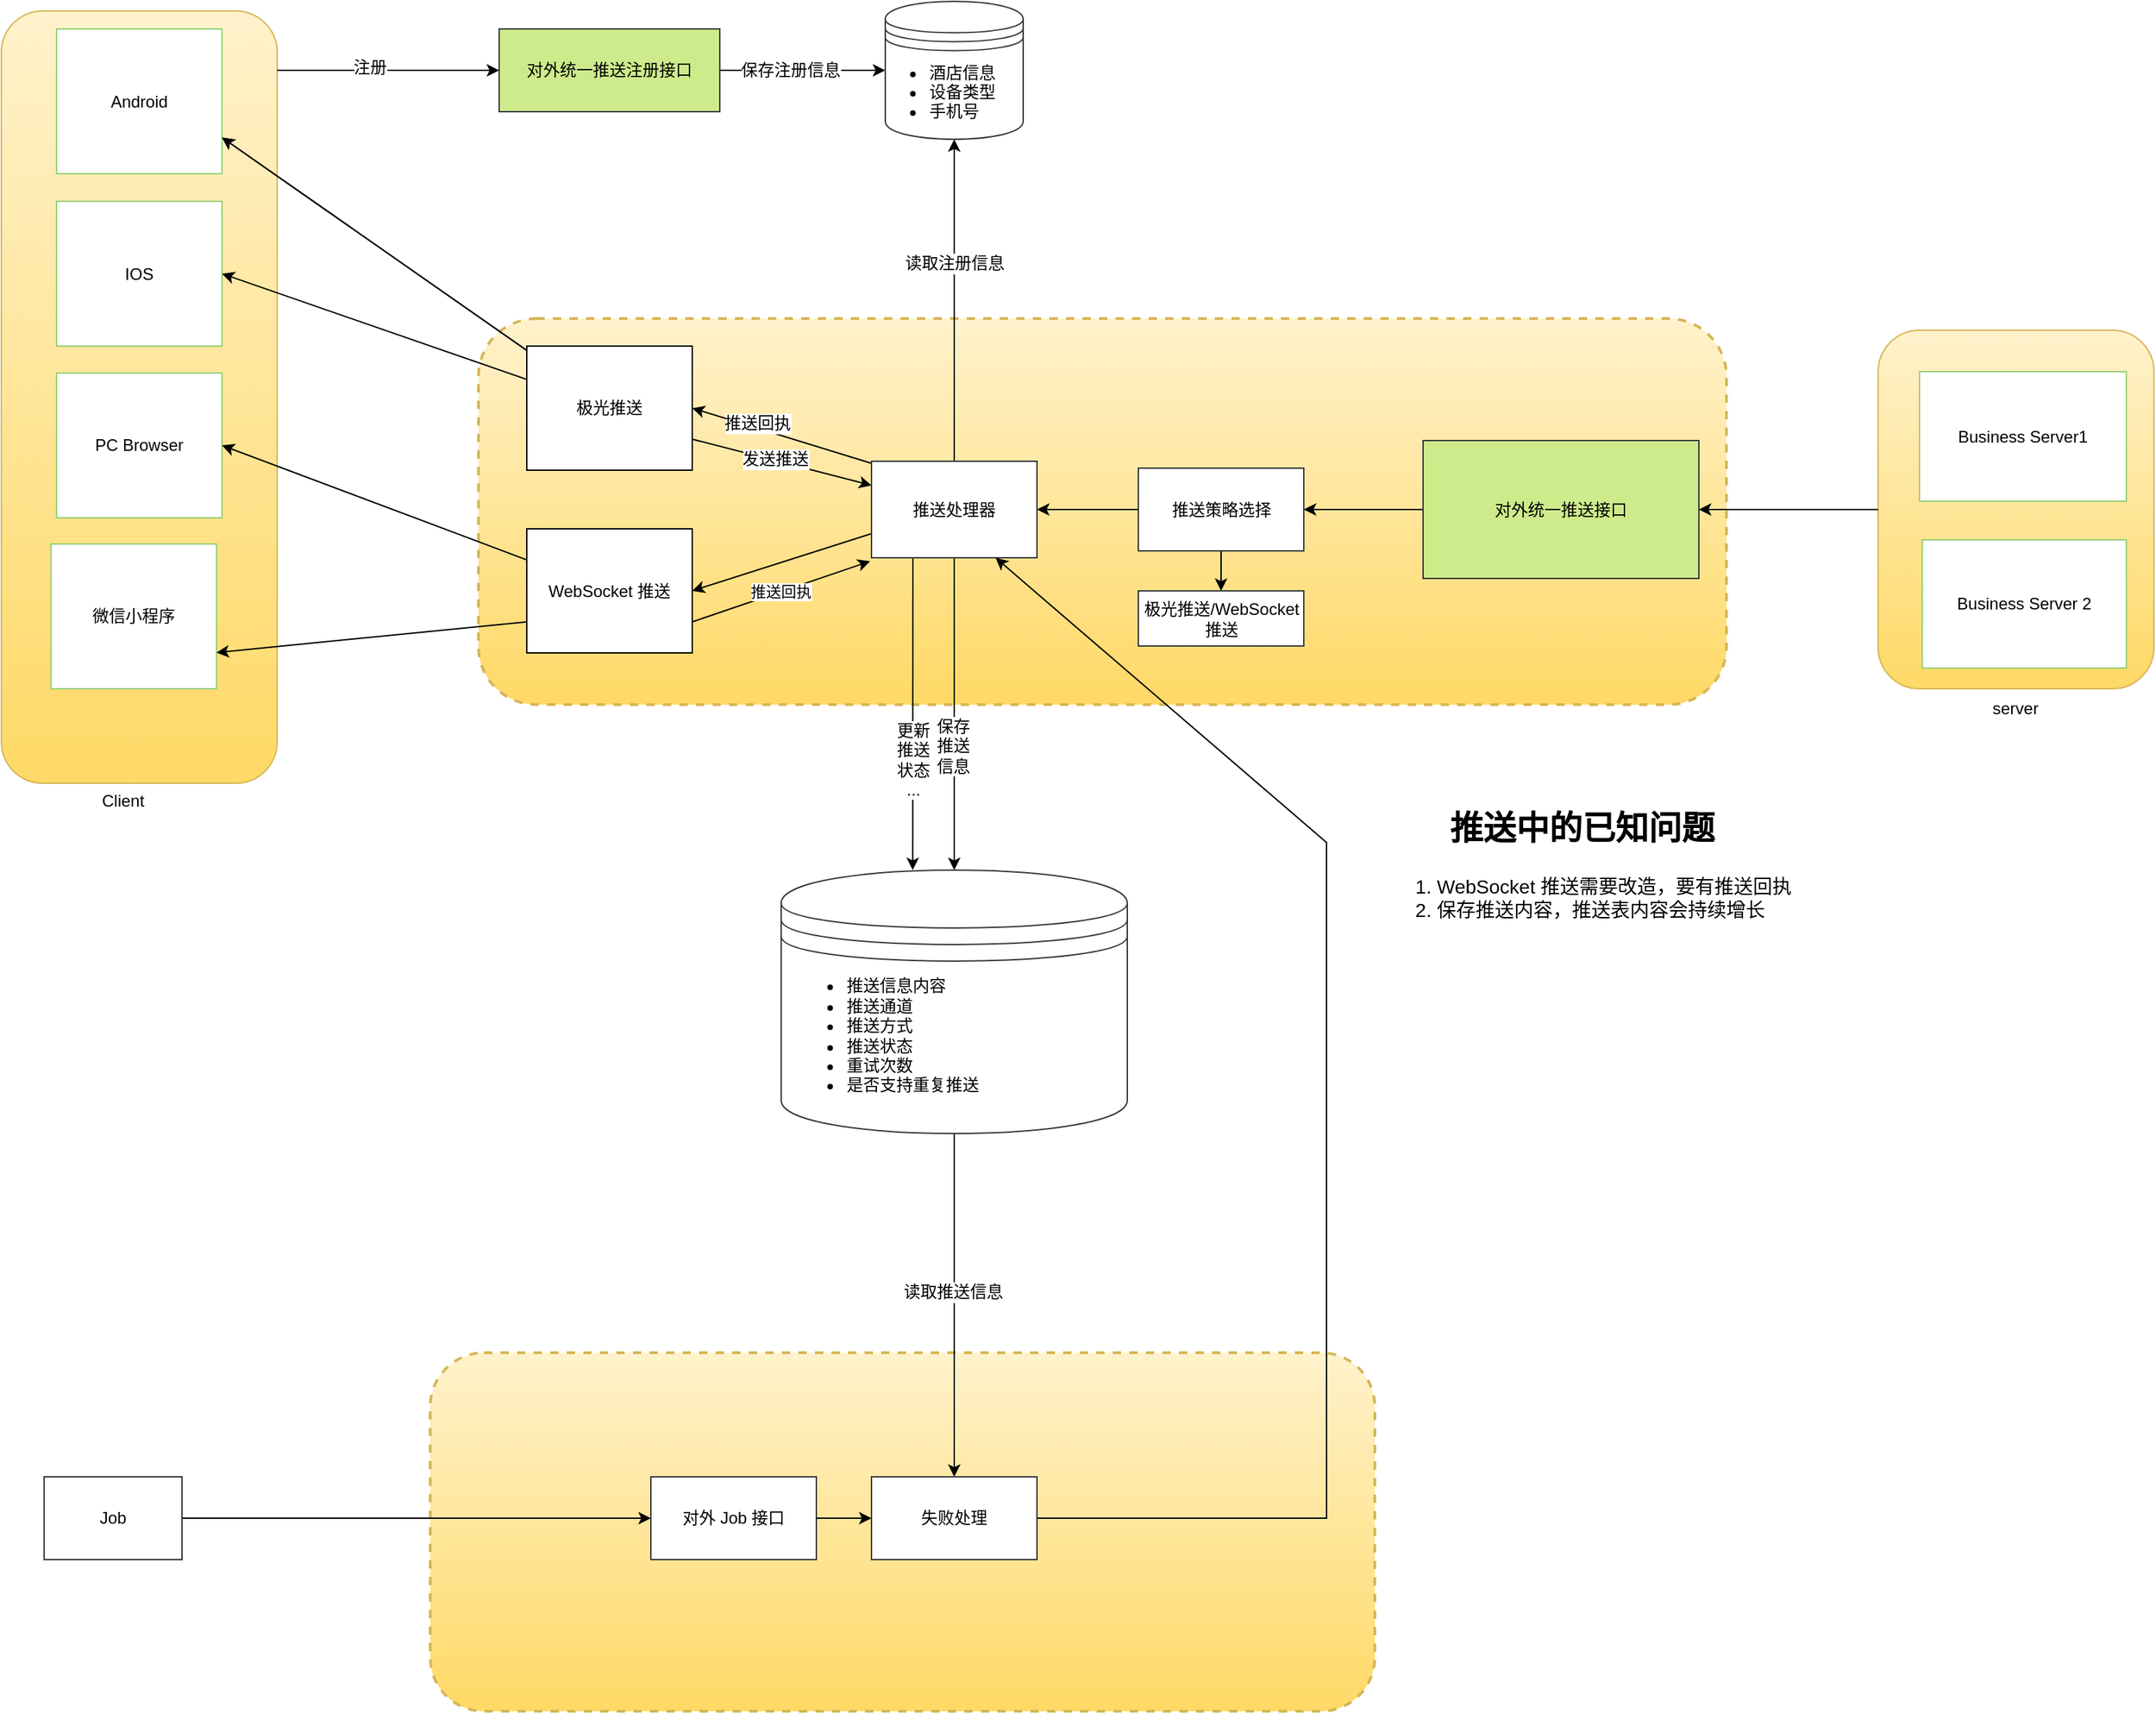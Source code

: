 <mxfile version="10.6.0" type="github"><diagram id="odBI25PlSyBBC4IZ4DZ2" name="第 1 页"><mxGraphModel dx="1378" dy="671" grid="1" gridSize="10" guides="1" tooltips="1" connect="1" arrows="1" fold="1" page="1" pageScale="1" pageWidth="4681" pageHeight="3300" math="0" shadow="0"><root><mxCell id="0"/><mxCell id="1" parent="0"/><mxCell id="6Z6gUu1seezYZleyUaOv-29" value="" style="group" vertex="1" connectable="0" parent="1"><mxGeometry x="19" y="77" width="200" height="560" as="geometry"/></mxCell><mxCell id="6Z6gUu1seezYZleyUaOv-28" value="" style="rounded=1;whiteSpace=wrap;html=1;strokeColor=#d6b656;strokeWidth=1;fillColor=#fff2cc;gradientColor=#ffd966;" vertex="1" parent="6Z6gUu1seezYZleyUaOv-29"><mxGeometry width="200" height="560" as="geometry"/></mxCell><mxCell id="6Z6gUu1seezYZleyUaOv-25" value="Android" style="rounded=0;whiteSpace=wrap;html=1;strokeColor=#97D077;strokeWidth=1;gradientColor=none;" vertex="1" parent="6Z6gUu1seezYZleyUaOv-29"><mxGeometry x="40" y="13" width="120" height="105" as="geometry"/></mxCell><mxCell id="6Z6gUu1seezYZleyUaOv-26" value="IOS" style="rounded=0;whiteSpace=wrap;html=1;strokeColor=#97D077;strokeWidth=1;gradientColor=none;" vertex="1" parent="6Z6gUu1seezYZleyUaOv-29"><mxGeometry x="40" y="138" width="120" height="105" as="geometry"/></mxCell><mxCell id="6Z6gUu1seezYZleyUaOv-27" value="PC Browser" style="rounded=0;whiteSpace=wrap;html=1;strokeColor=#97D077;strokeWidth=1;gradientColor=none;" vertex="1" parent="6Z6gUu1seezYZleyUaOv-29"><mxGeometry x="40" y="262.5" width="120" height="105" as="geometry"/></mxCell><mxCell id="6Z6gUu1seezYZleyUaOv-103" value="微信小程序" style="rounded=0;whiteSpace=wrap;html=1;strokeColor=#97D077;strokeWidth=1;gradientColor=none;" vertex="1" parent="6Z6gUu1seezYZleyUaOv-29"><mxGeometry x="36" y="386.5" width="120" height="105" as="geometry"/></mxCell><mxCell id="6Z6gUu1seezYZleyUaOv-65" value="" style="rounded=1;whiteSpace=wrap;html=1;strokeColor=#d6b656;strokeWidth=2;fillColor=#fff2cc;gradientColor=#ffd966;dashed=1;" vertex="1" parent="1"><mxGeometry x="330" y="1050" width="685" height="260" as="geometry"/></mxCell><mxCell id="6Z6gUu1seezYZleyUaOv-37" value="" style="rounded=1;whiteSpace=wrap;html=1;strokeColor=#d6b656;strokeWidth=2;fillColor=#fff2cc;gradientColor=#ffd966;dashed=1;" vertex="1" parent="1"><mxGeometry x="365" y="300" width="905" height="280" as="geometry"/></mxCell><mxCell id="6Z6gUu1seezYZleyUaOv-56" style="edgeStyle=none;rounded=0;orthogonalLoop=1;jettySize=auto;html=1;entryX=0.38;entryY=0;entryDx=0;entryDy=0;entryPerimeter=0;exitX=0.25;exitY=1;exitDx=0;exitDy=0;" edge="1" parent="1" source="6Z6gUu1seezYZleyUaOv-47" target="6Z6gUu1seezYZleyUaOv-55"><mxGeometry relative="1" as="geometry"><mxPoint x="878" y="475" as="sourcePoint"/><mxPoint x="878" y="716" as="targetPoint"/></mxGeometry></mxCell><mxCell id="6Z6gUu1seezYZleyUaOv-101" value="更新&lt;br&gt;推送&lt;br&gt;状态&lt;br&gt;...&lt;br&gt;" style="text;html=1;resizable=0;points=[];align=center;verticalAlign=middle;labelBackgroundColor=#ffffff;" vertex="1" connectable="0" parent="6Z6gUu1seezYZleyUaOv-56"><mxGeometry y="-1" relative="1" as="geometry"><mxPoint x="0.5" y="33" as="offset"/></mxGeometry></mxCell><mxCell id="6Z6gUu1seezYZleyUaOv-35" style="edgeStyle=none;rounded=0;orthogonalLoop=1;jettySize=auto;html=1;entryX=0;entryY=0.5;entryDx=0;entryDy=0;" edge="1" parent="1" source="6Z6gUu1seezYZleyUaOv-1" target="6Z6gUu1seezYZleyUaOv-34"><mxGeometry relative="1" as="geometry"/></mxCell><mxCell id="6Z6gUu1seezYZleyUaOv-36" value="保存注册信息" style="text;html=1;resizable=0;points=[];align=center;verticalAlign=middle;labelBackgroundColor=#ffffff;" vertex="1" connectable="0" parent="6Z6gUu1seezYZleyUaOv-35"><mxGeometry x="-0.154" relative="1" as="geometry"><mxPoint as="offset"/></mxGeometry></mxCell><mxCell id="6Z6gUu1seezYZleyUaOv-1" value="对外统一推送注册接口" style="rounded=0;whiteSpace=wrap;html=1;strokeColor=#36393d;strokeWidth=1;fillColor=#cdeb8b;gradientColor=none;" vertex="1" parent="1"><mxGeometry x="380" y="90" width="160" height="60" as="geometry"/></mxCell><mxCell id="6Z6gUu1seezYZleyUaOv-50" style="edgeStyle=none;rounded=0;orthogonalLoop=1;jettySize=auto;html=1;entryX=0;entryY=0.25;entryDx=0;entryDy=0;exitX=1;exitY=0.75;exitDx=0;exitDy=0;" edge="1" parent="1" source="6Z6gUu1seezYZleyUaOv-19" target="6Z6gUu1seezYZleyUaOv-47"><mxGeometry relative="1" as="geometry"/></mxCell><mxCell id="6Z6gUu1seezYZleyUaOv-96" style="edgeStyle=none;rounded=0;orthogonalLoop=1;jettySize=auto;html=1;entryX=1;entryY=0.75;entryDx=0;entryDy=0;" edge="1" parent="1" source="6Z6gUu1seezYZleyUaOv-19" target="6Z6gUu1seezYZleyUaOv-25"><mxGeometry relative="1" as="geometry"/></mxCell><mxCell id="6Z6gUu1seezYZleyUaOv-97" style="edgeStyle=none;rounded=0;orthogonalLoop=1;jettySize=auto;html=1;entryX=1;entryY=0.75;entryDx=0;entryDy=0;" edge="1" parent="1" source="6Z6gUu1seezYZleyUaOv-19" target="6Z6gUu1seezYZleyUaOv-25"><mxGeometry relative="1" as="geometry"/></mxCell><mxCell id="6Z6gUu1seezYZleyUaOv-98" style="edgeStyle=none;rounded=0;orthogonalLoop=1;jettySize=auto;html=1;entryX=1;entryY=0.5;entryDx=0;entryDy=0;" edge="1" parent="1" source="6Z6gUu1seezYZleyUaOv-19" target="6Z6gUu1seezYZleyUaOv-26"><mxGeometry relative="1" as="geometry"/></mxCell><mxCell id="6Z6gUu1seezYZleyUaOv-19" value="极光推送" style="rounded=0;whiteSpace=wrap;html=1;strokeColor=#000000;direction=east;" vertex="1" parent="1"><mxGeometry x="400" y="320" width="120" height="90" as="geometry"/></mxCell><mxCell id="6Z6gUu1seezYZleyUaOv-53" value="推送回执" style="edgeStyle=none;rounded=0;orthogonalLoop=1;jettySize=auto;html=1;exitX=1;exitY=0.75;exitDx=0;exitDy=0;" edge="1" parent="1" source="6Z6gUu1seezYZleyUaOv-20"><mxGeometry relative="1" as="geometry"><mxPoint x="649" y="476" as="targetPoint"/></mxGeometry></mxCell><mxCell id="6Z6gUu1seezYZleyUaOv-99" style="edgeStyle=none;rounded=0;orthogonalLoop=1;jettySize=auto;html=1;entryX=1;entryY=0.5;entryDx=0;entryDy=0;" edge="1" parent="1" source="6Z6gUu1seezYZleyUaOv-20" target="6Z6gUu1seezYZleyUaOv-27"><mxGeometry relative="1" as="geometry"/></mxCell><mxCell id="6Z6gUu1seezYZleyUaOv-104" style="edgeStyle=none;rounded=0;orthogonalLoop=1;jettySize=auto;html=1;exitX=0;exitY=0.75;exitDx=0;exitDy=0;entryX=1;entryY=0.75;entryDx=0;entryDy=0;strokeWidth=1;" edge="1" parent="1" source="6Z6gUu1seezYZleyUaOv-20" target="6Z6gUu1seezYZleyUaOv-103"><mxGeometry relative="1" as="geometry"/></mxCell><mxCell id="6Z6gUu1seezYZleyUaOv-20" value="WebSocket 推送" style="rounded=0;whiteSpace=wrap;html=1;strokeColor=#000000;direction=east;" vertex="1" parent="1"><mxGeometry x="400" y="452.5" width="120" height="90" as="geometry"/></mxCell><mxCell id="6Z6gUu1seezYZleyUaOv-39" style="edgeStyle=none;rounded=0;orthogonalLoop=1;jettySize=auto;html=1;exitX=0;exitY=0.5;exitDx=0;exitDy=0;" edge="1" parent="1" source="6Z6gUu1seezYZleyUaOv-21" target="6Z6gUu1seezYZleyUaOv-38"><mxGeometry relative="1" as="geometry"/></mxCell><mxCell id="6Z6gUu1seezYZleyUaOv-21" value="对外统一推送接口" style="rounded=0;whiteSpace=wrap;html=1;strokeColor=#36393d;strokeWidth=1;fillColor=#cdeb8b;gradientColor=none;direction=east;" vertex="1" parent="1"><mxGeometry x="1050" y="388.5" width="200" height="100" as="geometry"/></mxCell><mxCell id="6Z6gUu1seezYZleyUaOv-30" style="edgeStyle=none;rounded=0;orthogonalLoop=1;jettySize=auto;html=1;entryX=0;entryY=0.5;entryDx=0;entryDy=0;" edge="1" parent="1" target="6Z6gUu1seezYZleyUaOv-1"><mxGeometry relative="1" as="geometry"><mxPoint x="219" y="120" as="sourcePoint"/></mxGeometry></mxCell><mxCell id="6Z6gUu1seezYZleyUaOv-31" value="注册" style="text;html=1;resizable=0;points=[];align=center;verticalAlign=middle;labelBackgroundColor=#ffffff;" vertex="1" connectable="0" parent="6Z6gUu1seezYZleyUaOv-30"><mxGeometry x="-0.175" y="2" relative="1" as="geometry"><mxPoint as="offset"/></mxGeometry></mxCell><mxCell id="6Z6gUu1seezYZleyUaOv-32" value="Client" style="text;html=1;resizable=0;points=[];autosize=1;align=left;verticalAlign=top;spacingTop=-4;" vertex="1" parent="1"><mxGeometry x="90" y="640" width="50" height="20" as="geometry"/></mxCell><mxCell id="6Z6gUu1seezYZleyUaOv-43" style="edgeStyle=none;rounded=0;orthogonalLoop=1;jettySize=auto;html=1;entryX=0.5;entryY=1;entryDx=0;entryDy=0;exitX=0.5;exitY=0;exitDx=0;exitDy=0;" edge="1" parent="1" source="6Z6gUu1seezYZleyUaOv-47" target="6Z6gUu1seezYZleyUaOv-34"><mxGeometry relative="1" as="geometry"><mxPoint x="760" y="220" as="sourcePoint"/><mxPoint x="691.481" y="175" as="targetPoint"/></mxGeometry></mxCell><mxCell id="6Z6gUu1seezYZleyUaOv-44" value="读取注册信息" style="text;html=1;resizable=0;points=[];align=center;verticalAlign=middle;labelBackgroundColor=#ffffff;" vertex="1" connectable="0" parent="6Z6gUu1seezYZleyUaOv-43"><mxGeometry x="-0.004" y="-2" relative="1" as="geometry"><mxPoint x="-2" y="-27" as="offset"/></mxGeometry></mxCell><mxCell id="6Z6gUu1seezYZleyUaOv-40" style="edgeStyle=none;rounded=0;orthogonalLoop=1;jettySize=auto;html=1;exitX=1;exitY=0.5;exitDx=0;exitDy=0;entryX=1;entryY=0.5;entryDx=0;entryDy=0;" edge="1" parent="1" source="6Z6gUu1seezYZleyUaOv-38" target="6Z6gUu1seezYZleyUaOv-47"><mxGeometry relative="1" as="geometry"/></mxCell><mxCell id="6Z6gUu1seezYZleyUaOv-58" value="" style="edgeStyle=none;rounded=0;orthogonalLoop=1;jettySize=auto;html=1;strokeWidth=1;" edge="1" parent="1" source="6Z6gUu1seezYZleyUaOv-38" target="6Z6gUu1seezYZleyUaOv-57"><mxGeometry relative="1" as="geometry"/></mxCell><mxCell id="6Z6gUu1seezYZleyUaOv-38" value="推送策略选择" style="rounded=0;whiteSpace=wrap;html=1;strokeColor=#36393D;strokeWidth=1;gradientColor=#ffffff;direction=east;" vertex="1" parent="1"><mxGeometry x="843.5" y="408.5" width="120" height="60" as="geometry"/></mxCell><mxCell id="6Z6gUu1seezYZleyUaOv-57" value="极光推送/WebSocket推送" style="rounded=0;whiteSpace=wrap;html=1;strokeColor=#36393D;strokeWidth=1;gradientColor=#ffffff;direction=east;" vertex="1" parent="1"><mxGeometry x="843.5" y="497.5" width="120" height="40" as="geometry"/></mxCell><mxCell id="6Z6gUu1seezYZleyUaOv-48" style="edgeStyle=none;rounded=0;orthogonalLoop=1;jettySize=auto;html=1;exitX=0;exitY=0.021;exitDx=0;exitDy=0;entryX=1;entryY=0.5;entryDx=0;entryDy=0;exitPerimeter=0;" edge="1" parent="1" source="6Z6gUu1seezYZleyUaOv-47" target="6Z6gUu1seezYZleyUaOv-19"><mxGeometry relative="1" as="geometry"/></mxCell><mxCell id="6Z6gUu1seezYZleyUaOv-51" value="发送推送" style="text;html=1;resizable=0;points=[];align=center;verticalAlign=middle;labelBackgroundColor=#ffffff;" vertex="1" connectable="0" parent="6Z6gUu1seezYZleyUaOv-48"><mxGeometry x="-0.224" y="3" relative="1" as="geometry"><mxPoint x="-19" y="9.5" as="offset"/></mxGeometry></mxCell><mxCell id="6Z6gUu1seezYZleyUaOv-84" value="推送回执" style="text;html=1;resizable=0;points=[];align=center;verticalAlign=middle;labelBackgroundColor=#ffffff;" vertex="1" connectable="0" parent="6Z6gUu1seezYZleyUaOv-48"><mxGeometry x="0.292" y="-3" relative="1" as="geometry"><mxPoint as="offset"/></mxGeometry></mxCell><mxCell id="6Z6gUu1seezYZleyUaOv-49" style="edgeStyle=none;rounded=0;orthogonalLoop=1;jettySize=auto;html=1;exitX=0;exitY=0.75;exitDx=0;exitDy=0;entryX=1;entryY=0.5;entryDx=0;entryDy=0;" edge="1" parent="1" source="6Z6gUu1seezYZleyUaOv-47" target="6Z6gUu1seezYZleyUaOv-20"><mxGeometry relative="1" as="geometry"/></mxCell><mxCell id="6Z6gUu1seezYZleyUaOv-54" value="发送推送" style="text;html=1;resizable=0;points=[];align=center;verticalAlign=middle;labelBackgroundColor=#ffffff;" vertex="1" connectable="0" parent="6Z6gUu1seezYZleyUaOv-49"><mxGeometry x="-0.812" y="-1" relative="1" as="geometry"><mxPoint x="36.5" y="2.5" as="offset"/></mxGeometry></mxCell><mxCell id="6Z6gUu1seezYZleyUaOv-78" style="edgeStyle=none;rounded=0;orthogonalLoop=1;jettySize=auto;html=1;exitX=0.5;exitY=1;exitDx=0;exitDy=0;entryX=0.5;entryY=0;entryDx=0;entryDy=0;" edge="1" parent="1" source="6Z6gUu1seezYZleyUaOv-47" target="6Z6gUu1seezYZleyUaOv-55"><mxGeometry relative="1" as="geometry"><mxPoint x="932.047" y="475" as="sourcePoint"/><mxPoint x="932.372" y="719" as="targetPoint"/></mxGeometry></mxCell><mxCell id="6Z6gUu1seezYZleyUaOv-100" value="保存&lt;br&gt;推送&lt;br&gt;信息" style="text;html=1;resizable=0;points=[];align=center;verticalAlign=middle;labelBackgroundColor=#ffffff;" vertex="1" connectable="0" parent="6Z6gUu1seezYZleyUaOv-78"><mxGeometry x="0.088" relative="1" as="geometry"><mxPoint x="-1" y="13" as="offset"/></mxGeometry></mxCell><mxCell id="6Z6gUu1seezYZleyUaOv-47" value="推送处理器" style="rounded=0;whiteSpace=wrap;html=1;strokeColor=#36393D;strokeWidth=1;gradientColor=#ffffff;direction=east;" vertex="1" parent="1"><mxGeometry x="650" y="403.5" width="120" height="70" as="geometry"/></mxCell><mxCell id="6Z6gUu1seezYZleyUaOv-76" style="edgeStyle=none;rounded=0;orthogonalLoop=1;jettySize=auto;html=1;entryX=0.5;entryY=0;entryDx=0;entryDy=0;" edge="1" parent="1" source="6Z6gUu1seezYZleyUaOv-55" target="6Z6gUu1seezYZleyUaOv-64"><mxGeometry relative="1" as="geometry"/></mxCell><mxCell id="6Z6gUu1seezYZleyUaOv-77" value="读取推送信息" style="text;html=1;resizable=0;points=[];align=center;verticalAlign=middle;labelBackgroundColor=#ffffff;" vertex="1" connectable="0" parent="6Z6gUu1seezYZleyUaOv-76"><mxGeometry x="-0.078" y="-1" relative="1" as="geometry"><mxPoint as="offset"/></mxGeometry></mxCell><mxCell id="6Z6gUu1seezYZleyUaOv-55" value="" style="shape=datastore;whiteSpace=wrap;html=1;rounded=1;strokeColor=#36393D;strokeWidth=1;gradientColor=none;" vertex="1" parent="1"><mxGeometry x="584.5" y="700" width="251" height="191" as="geometry"/></mxCell><mxCell id="6Z6gUu1seezYZleyUaOv-60" style="edgeStyle=none;rounded=0;orthogonalLoop=1;jettySize=auto;html=1;exitX=1;exitY=0.5;exitDx=0;exitDy=0;" edge="1" parent="1" source="6Z6gUu1seezYZleyUaOv-19" target="6Z6gUu1seezYZleyUaOv-19"><mxGeometry relative="1" as="geometry"/></mxCell><mxCell id="6Z6gUu1seezYZleyUaOv-63" value="&lt;ul&gt;&lt;li&gt;推送信息内容&lt;/li&gt;&lt;li&gt;推送通道&lt;/li&gt;&lt;li&gt;推送方式&lt;/li&gt;&lt;li&gt;推送状态&lt;/li&gt;&lt;li&gt;重试次数&lt;/li&gt;&lt;li&gt;是否支持重复推送&lt;/li&gt;&lt;/ul&gt;" style="text;strokeColor=none;fillColor=none;html=1;whiteSpace=wrap;verticalAlign=middle;overflow=hidden;rounded=1;arcSize=0;" vertex="1" parent="1"><mxGeometry x="590" y="760" width="240" height="119" as="geometry"/></mxCell><mxCell id="6Z6gUu1seezYZleyUaOv-85" style="edgeStyle=none;rounded=0;orthogonalLoop=1;jettySize=auto;html=1;exitX=1;exitY=0.5;exitDx=0;exitDy=0;entryX=0.75;entryY=1;entryDx=0;entryDy=0;" edge="1" parent="1" source="6Z6gUu1seezYZleyUaOv-64" target="6Z6gUu1seezYZleyUaOv-47"><mxGeometry relative="1" as="geometry"><Array as="points"><mxPoint x="980" y="1170"/><mxPoint x="980" y="680"/></Array></mxGeometry></mxCell><mxCell id="6Z6gUu1seezYZleyUaOv-64" value="失败处理" style="rounded=0;whiteSpace=wrap;html=1;strokeColor=#36393D;strokeWidth=1;gradientColor=#ffffff;" vertex="1" parent="1"><mxGeometry x="650" y="1140" width="120" height="60" as="geometry"/></mxCell><mxCell id="6Z6gUu1seezYZleyUaOv-68" value="对外 Job 接口" style="rounded=0;whiteSpace=wrap;html=1;strokeColor=#36393D;strokeWidth=1;gradientColor=#ffffff;" vertex="1" parent="1"><mxGeometry x="490" y="1140" width="120" height="60" as="geometry"/></mxCell><mxCell id="6Z6gUu1seezYZleyUaOv-70" style="edgeStyle=none;rounded=0;orthogonalLoop=1;jettySize=auto;html=1;entryX=0;entryY=0.5;entryDx=0;entryDy=0;" edge="1" parent="1" source="6Z6gUu1seezYZleyUaOv-69" target="6Z6gUu1seezYZleyUaOv-68"><mxGeometry relative="1" as="geometry"/></mxCell><mxCell id="6Z6gUu1seezYZleyUaOv-69" value="Job" style="rounded=0;whiteSpace=wrap;html=1;strokeColor=#36393D;strokeWidth=1;gradientColor=#ffffff;" vertex="1" parent="1"><mxGeometry x="50" y="1140" width="100" height="60" as="geometry"/></mxCell><mxCell id="6Z6gUu1seezYZleyUaOv-71" style="edgeStyle=none;rounded=0;orthogonalLoop=1;jettySize=auto;html=1;exitX=1;exitY=0.5;exitDx=0;exitDy=0;entryX=0;entryY=0.5;entryDx=0;entryDy=0;" edge="1" parent="1" source="6Z6gUu1seezYZleyUaOv-68" target="6Z6gUu1seezYZleyUaOv-64"><mxGeometry relative="1" as="geometry"/></mxCell><mxCell id="6Z6gUu1seezYZleyUaOv-83" style="edgeStyle=none;rounded=0;orthogonalLoop=1;jettySize=auto;html=1;exitX=0;exitY=0.5;exitDx=0;exitDy=0;" edge="1" parent="1" source="6Z6gUu1seezYZleyUaOv-20" target="6Z6gUu1seezYZleyUaOv-20"><mxGeometry relative="1" as="geometry"/></mxCell><mxCell id="6Z6gUu1seezYZleyUaOv-86" value="" style="group" vertex="1" connectable="0" parent="1"><mxGeometry x="1018" y="650" width="440" height="110" as="geometry"/></mxCell><mxCell id="6Z6gUu1seezYZleyUaOv-80" value="&lt;ol style=&quot;font-size: 14px&quot;&gt;&lt;li&gt;WebSocket 推送需要改造，要有推送回执&lt;/li&gt;&lt;li&gt;保存推送内容，推送表内容会持续增长&lt;/li&gt;&lt;/ol&gt;" style="text;strokeColor=none;fillColor=none;html=1;whiteSpace=wrap;verticalAlign=middle;overflow=hidden;rounded=1;" vertex="1" parent="6Z6gUu1seezYZleyUaOv-86"><mxGeometry y="30" width="440" height="80" as="geometry"/></mxCell><mxCell id="6Z6gUu1seezYZleyUaOv-82" value="推送中的已知问题" style="text;strokeColor=none;fillColor=none;html=1;fontSize=24;fontStyle=1;verticalAlign=middle;align=center;rounded=1;" vertex="1" parent="6Z6gUu1seezYZleyUaOv-86"><mxGeometry x="20" width="254" height="40" as="geometry"/></mxCell><mxCell id="6Z6gUu1seezYZleyUaOv-88" value="" style="group" vertex="1" connectable="0" parent="1"><mxGeometry x="1380" y="313.5" width="200" height="260" as="geometry"/></mxCell><mxCell id="6Z6gUu1seezYZleyUaOv-89" value="" style="rounded=1;whiteSpace=wrap;html=1;strokeColor=#d6b656;strokeWidth=1;fillColor=#fff2cc;gradientColor=#ffd966;" vertex="1" parent="6Z6gUu1seezYZleyUaOv-88"><mxGeometry y="-5" width="200" height="260" as="geometry"/></mxCell><mxCell id="6Z6gUu1seezYZleyUaOv-90" value="Business Server 2" style="rounded=0;whiteSpace=wrap;html=1;strokeColor=#97D077;strokeWidth=1;gradientColor=none;" vertex="1" parent="6Z6gUu1seezYZleyUaOv-88"><mxGeometry x="32" y="147" width="148" height="93" as="geometry"/></mxCell><mxCell id="6Z6gUu1seezYZleyUaOv-91" value="Business Server1" style="rounded=0;whiteSpace=wrap;html=1;strokeColor=#97D077;strokeWidth=1;gradientColor=none;" vertex="1" parent="6Z6gUu1seezYZleyUaOv-88"><mxGeometry x="30" y="25" width="150" height="94" as="geometry"/></mxCell><mxCell id="6Z6gUu1seezYZleyUaOv-93" value="server" style="text;html=1;resizable=0;points=[];autosize=1;align=left;verticalAlign=top;spacingTop=-4;" vertex="1" parent="1"><mxGeometry x="1461" y="572.5" width="50" height="20" as="geometry"/></mxCell><mxCell id="6Z6gUu1seezYZleyUaOv-94" style="edgeStyle=none;rounded=0;orthogonalLoop=1;jettySize=auto;html=1;exitX=0;exitY=0.5;exitDx=0;exitDy=0;entryX=1;entryY=0.5;entryDx=0;entryDy=0;" edge="1" parent="1" source="6Z6gUu1seezYZleyUaOv-89" target="6Z6gUu1seezYZleyUaOv-21"><mxGeometry relative="1" as="geometry"/></mxCell><mxCell id="6Z6gUu1seezYZleyUaOv-95" value="" style="group" vertex="1" connectable="0" parent="1"><mxGeometry x="650" y="70" width="110" height="100" as="geometry"/></mxCell><mxCell id="6Z6gUu1seezYZleyUaOv-34" value="" style="shape=datastore;whiteSpace=wrap;html=1;rounded=1;strokeColor=#36393D;strokeWidth=1;gradientColor=none;" vertex="1" parent="6Z6gUu1seezYZleyUaOv-95"><mxGeometry x="10" width="100" height="100" as="geometry"/></mxCell><mxCell id="6Z6gUu1seezYZleyUaOv-62" value="&lt;ul&gt;&lt;li&gt;酒店信息&lt;/li&gt;&lt;li&gt;设备类型&lt;/li&gt;&lt;li&gt;手机号&lt;/li&gt;&lt;/ul&gt;" style="text;strokeColor=none;fillColor=none;html=1;whiteSpace=wrap;verticalAlign=middle;overflow=hidden;rounded=1;" vertex="1" parent="6Z6gUu1seezYZleyUaOv-95"><mxGeometry y="30" width="100" height="60" as="geometry"/></mxCell></root></mxGraphModel></diagram></mxfile>